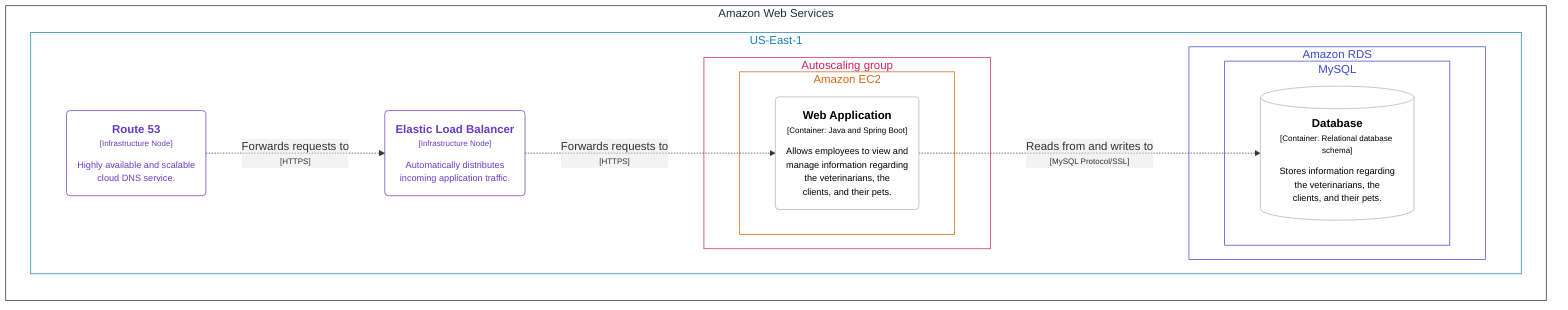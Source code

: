 graph LR
  linkStyle default fill:#ffffff

  subgraph 5 [Amazon Web Services]
    style 5 fill:#ffffff,stroke:#232f3e,color:#232f3e

    subgraph 6 [US-East-1]
      style 6 fill:#ffffff,stroke:#147eba,color:#147eba

      subgraph 12 [Amazon RDS]
        style 12 fill:#ffffff,stroke:#3b48cc,color:#3b48cc

        subgraph 13 [MySQL]
          style 13 fill:#ffffff,stroke:#3b48cc,color:#3b48cc

          14[("<div style='font-weight: bold'>Database</div><div style='font-size: 70%; margin-top: 0px'>[Container: Relational database schema]</div><div style='font-size: 80%; margin-top:10px'>Stores information regarding<br />the veterinarians, the<br />clients, and their pets.</div>")]
          style 14 fill:#ffffff,stroke:#b2b2b2,color:#000000
        end

      end

      subgraph 9 [Autoscaling group]
        style 9 fill:#ffffff,stroke:#cc2264,color:#cc2264

        subgraph 10 [Amazon EC2]
          style 10 fill:#ffffff,stroke:#d86613,color:#d86613

          11("<div style='font-weight: bold'>Web Application</div><div style='font-size: 70%; margin-top: 0px'>[Container: Java and Spring Boot]</div><div style='font-size: 80%; margin-top:10px'>Allows employees to view and<br />manage information regarding<br />the veterinarians, the<br />clients, and their pets.</div>")
          style 11 fill:#ffffff,stroke:#b2b2b2,color:#000000
        end

      end

      8("<div style='font-weight: bold'>Elastic Load Balancer</div><div style='font-size: 70%; margin-top: 0px'>[Infrastructure Node]</div><div style='font-size: 80%; margin-top:10px'>Automatically distributes<br />incoming application traffic.</div>")
      style 8 fill:#ffffff,stroke:#693cc5,color:#693cc5
      7("<div style='font-weight: bold'>Route 53</div><div style='font-size: 70%; margin-top: 0px'>[Infrastructure Node]</div><div style='font-size: 80%; margin-top:10px'>Highly available and scalable<br />cloud DNS service.</div>")
      style 7 fill:#ffffff,stroke:#693cc5,color:#693cc5
    end

  end

  11-. "<div>Reads from and writes to</div><div style='font-size: 70%'>[MySQL Protocol/SSL]</div>" .->14
  7-. "<div>Forwards requests to</div><div style='font-size: 70%'>[HTTPS]</div>" .->8
  8-. "<div>Forwards requests to</div><div style='font-size: 70%'>[HTTPS]</div>" .->11